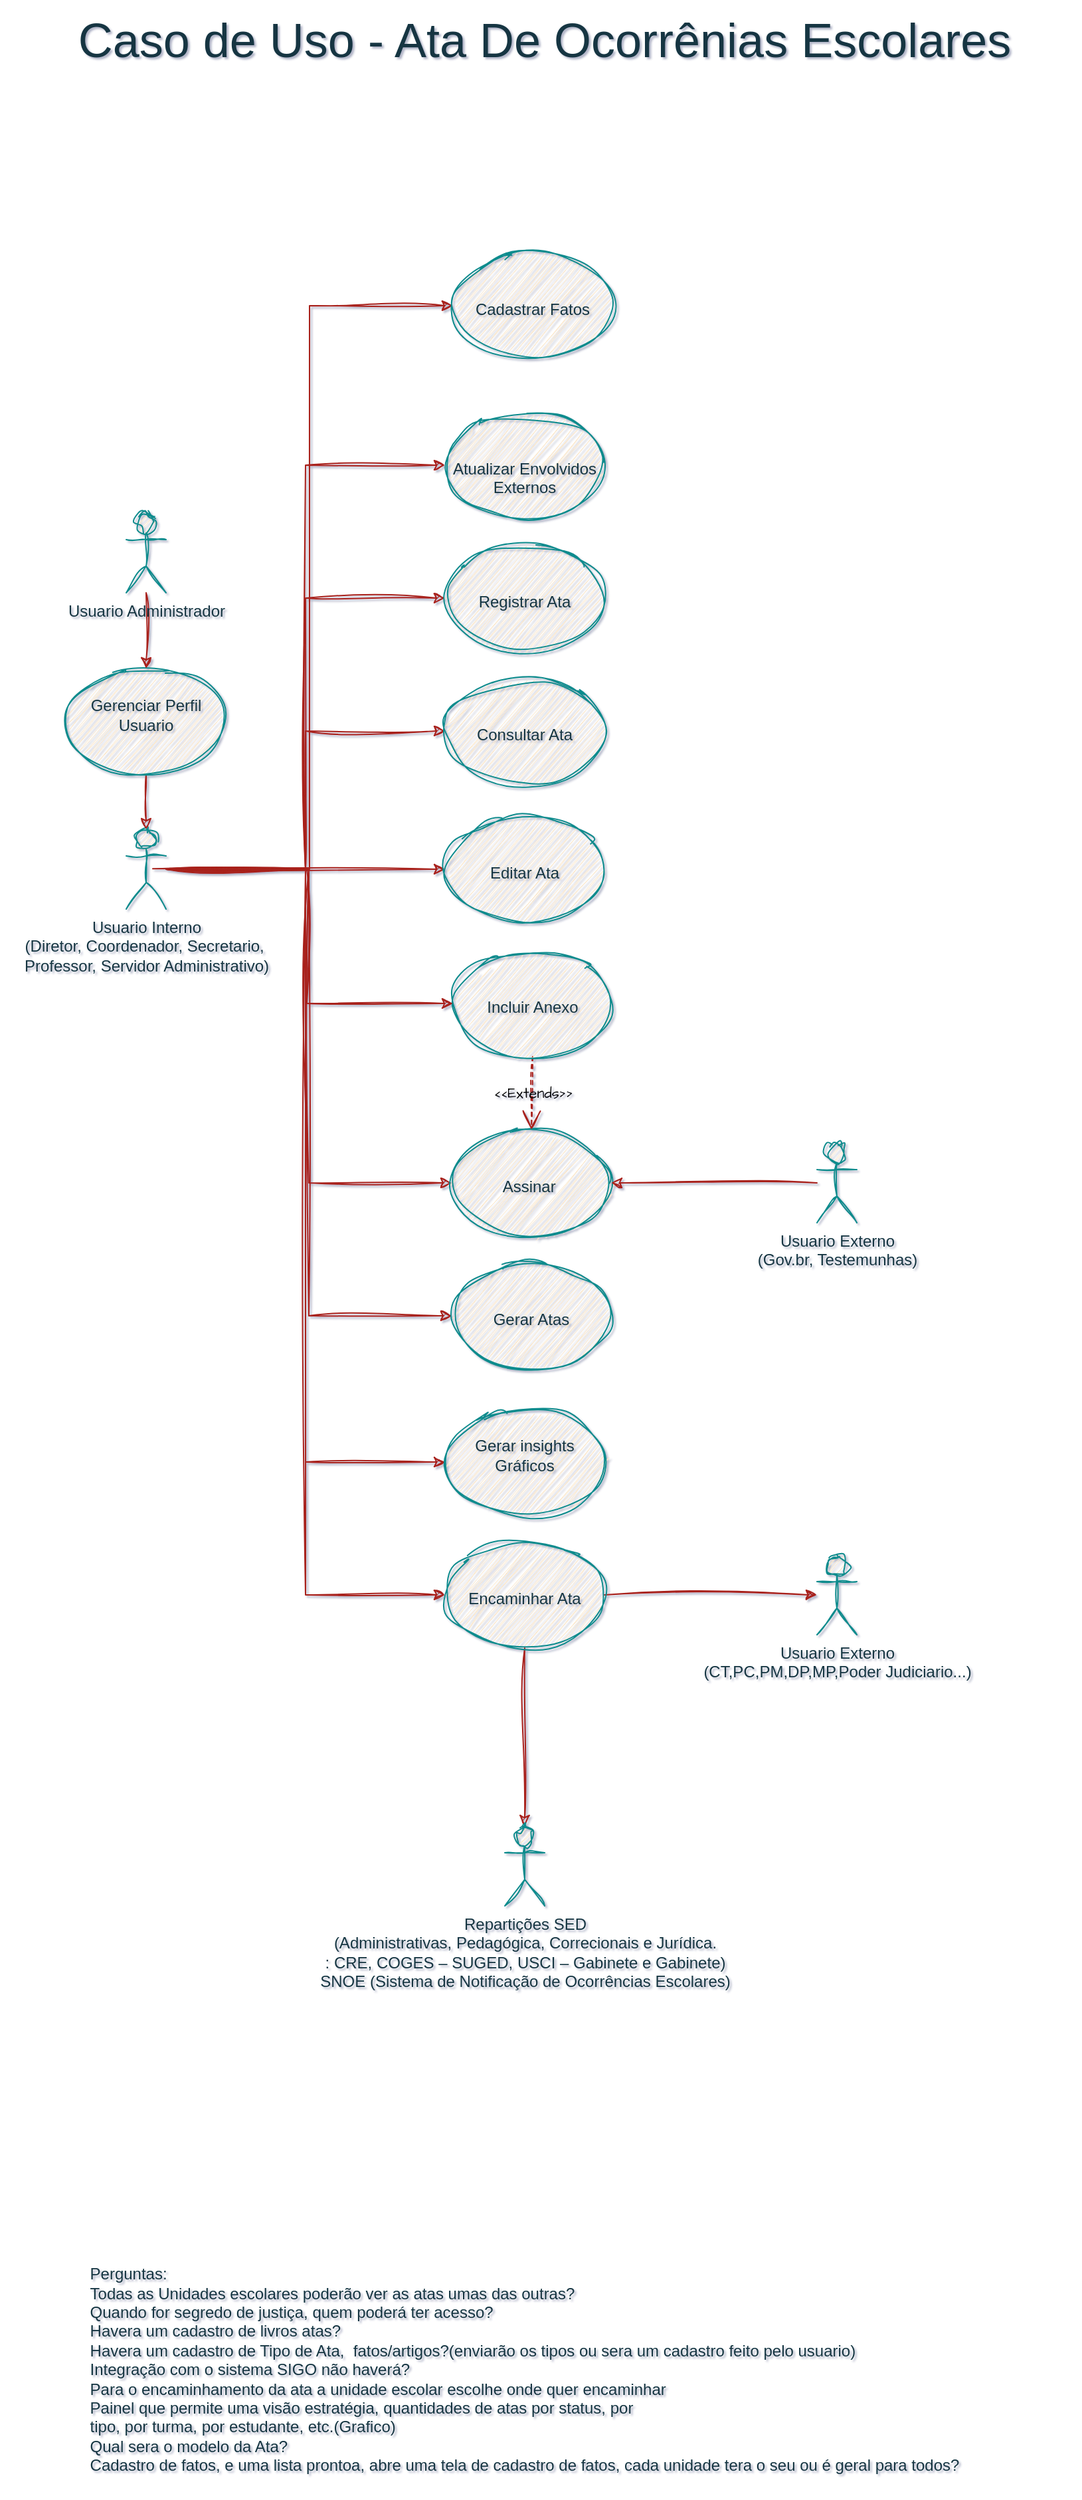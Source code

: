 <mxfile version="24.7.10">
  <diagram name="Página-1" id="uF1H1OIzqP1bftv8VLXI">
    <mxGraphModel dx="1434" dy="767" grid="1" gridSize="10" guides="1" tooltips="1" connect="1" arrows="1" fold="1" page="1" pageScale="1" pageWidth="827" pageHeight="1169" background="none" math="0" shadow="1">
      <root>
        <mxCell id="0" />
        <mxCell id="1" parent="0" />
        <mxCell id="l7rkvU7OESbNSWIjhwmB-23" style="edgeStyle=orthogonalEdgeStyle;rounded=0;orthogonalLoop=1;jettySize=auto;html=1;entryX=0;entryY=0.5;entryDx=0;entryDy=0;fontFamily=Helvetica;fontSize=12;fontColor=default;labelBackgroundColor=none;strokeColor=#A8201A;sketch=1;curveFitting=1;jiggle=2;" parent="1" source="My-0tOdEVOYRBpj_1P8_-1" target="l7rkvU7OESbNSWIjhwmB-17" edge="1">
          <mxGeometry relative="1" as="geometry" />
        </mxCell>
        <mxCell id="l7rkvU7OESbNSWIjhwmB-24" style="edgeStyle=orthogonalEdgeStyle;rounded=0;orthogonalLoop=1;jettySize=auto;html=1;entryX=0;entryY=0.5;entryDx=0;entryDy=0;fontFamily=Helvetica;fontSize=12;fontColor=default;labelBackgroundColor=none;strokeColor=#A8201A;sketch=1;curveFitting=1;jiggle=2;" parent="1" source="My-0tOdEVOYRBpj_1P8_-1" target="l7rkvU7OESbNSWIjhwmB-8" edge="1">
          <mxGeometry relative="1" as="geometry" />
        </mxCell>
        <mxCell id="l7rkvU7OESbNSWIjhwmB-25" style="edgeStyle=orthogonalEdgeStyle;rounded=0;orthogonalLoop=1;jettySize=auto;html=1;fontFamily=Helvetica;fontSize=12;fontColor=default;labelBackgroundColor=none;strokeColor=#A8201A;sketch=1;curveFitting=1;jiggle=2;" parent="1" source="My-0tOdEVOYRBpj_1P8_-1" target="l7rkvU7OESbNSWIjhwmB-14" edge="1">
          <mxGeometry relative="1" as="geometry">
            <Array as="points">
              <mxPoint x="230" y="694" />
              <mxPoint x="230" y="590" />
            </Array>
          </mxGeometry>
        </mxCell>
        <mxCell id="l7rkvU7OESbNSWIjhwmB-26" style="edgeStyle=orthogonalEdgeStyle;rounded=0;orthogonalLoop=1;jettySize=auto;html=1;fontFamily=Helvetica;fontSize=12;fontColor=default;labelBackgroundColor=none;strokeColor=#A8201A;sketch=1;curveFitting=1;jiggle=2;" parent="1" source="My-0tOdEVOYRBpj_1P8_-1" target="l7rkvU7OESbNSWIjhwmB-15" edge="1">
          <mxGeometry relative="1" as="geometry" />
        </mxCell>
        <mxCell id="l7rkvU7OESbNSWIjhwmB-27" style="edgeStyle=orthogonalEdgeStyle;rounded=0;orthogonalLoop=1;jettySize=auto;html=1;entryX=0;entryY=0.5;entryDx=0;entryDy=0;fontFamily=Helvetica;fontSize=12;fontColor=default;labelBackgroundColor=none;strokeColor=#A8201A;sketch=1;curveFitting=1;jiggle=2;" parent="1" source="My-0tOdEVOYRBpj_1P8_-1" target="l7rkvU7OESbNSWIjhwmB-16" edge="1">
          <mxGeometry relative="1" as="geometry" />
        </mxCell>
        <mxCell id="l7rkvU7OESbNSWIjhwmB-28" style="edgeStyle=orthogonalEdgeStyle;rounded=0;orthogonalLoop=1;jettySize=auto;html=1;entryX=0;entryY=0.5;entryDx=0;entryDy=0;fontFamily=Helvetica;fontSize=12;fontColor=default;labelBackgroundColor=none;strokeColor=#A8201A;sketch=1;curveFitting=1;jiggle=2;" parent="1" source="My-0tOdEVOYRBpj_1P8_-1" target="l7rkvU7OESbNSWIjhwmB-19" edge="1">
          <mxGeometry relative="1" as="geometry" />
        </mxCell>
        <mxCell id="l7rkvU7OESbNSWIjhwmB-29" style="edgeStyle=orthogonalEdgeStyle;rounded=0;orthogonalLoop=1;jettySize=auto;html=1;entryX=0;entryY=0.5;entryDx=0;entryDy=0;fontFamily=Helvetica;fontSize=12;fontColor=default;labelBackgroundColor=none;strokeColor=#A8201A;sketch=1;curveFitting=1;jiggle=2;" parent="1" source="My-0tOdEVOYRBpj_1P8_-1" target="l7rkvU7OESbNSWIjhwmB-18" edge="1">
          <mxGeometry relative="1" as="geometry" />
        </mxCell>
        <mxCell id="l7rkvU7OESbNSWIjhwmB-45" style="edgeStyle=orthogonalEdgeStyle;rounded=0;orthogonalLoop=1;jettySize=auto;html=1;entryX=0;entryY=0.5;entryDx=0;entryDy=0;fontFamily=Helvetica;fontSize=12;fontColor=default;labelBackgroundColor=none;strokeColor=#A8201A;sketch=1;curveFitting=1;jiggle=2;" parent="1" source="My-0tOdEVOYRBpj_1P8_-1" target="l7rkvU7OESbNSWIjhwmB-44" edge="1">
          <mxGeometry relative="1" as="geometry" />
        </mxCell>
        <mxCell id="ri8nx6nq4kUOFyCuY-BJ-2" style="edgeStyle=orthogonalEdgeStyle;rounded=0;hachureGap=4;orthogonalLoop=1;jettySize=auto;html=1;entryX=0;entryY=0.5;entryDx=0;entryDy=0;fontFamily=Architects Daughter;fontSource=https%3A%2F%2Ffonts.googleapis.com%2Fcss%3Ffamily%3DArchitects%2BDaughter;labelBackgroundColor=none;strokeColor=#A8201A;fontColor=default;sketch=1;curveFitting=1;jiggle=2;" edge="1" parent="1" source="My-0tOdEVOYRBpj_1P8_-1" target="ri8nx6nq4kUOFyCuY-BJ-1">
          <mxGeometry relative="1" as="geometry" />
        </mxCell>
        <mxCell id="My-0tOdEVOYRBpj_1P8_-1" value="Usuario Interno&lt;br&gt;(Diretor, Coordenador, Secretario,&amp;nbsp;&lt;div&gt;Professor, Servidor Administrativo)&lt;/div&gt;" style="shape=umlActor;verticalLabelPosition=bottom;verticalAlign=top;html=1;outlineConnect=0;labelBackgroundColor=none;fillColor=#FAE5C7;strokeColor=#0F8B8D;fontColor=#143642;sketch=1;curveFitting=1;jiggle=2;" parent="1" vertex="1">
          <mxGeometry x="95" y="664" width="30" height="60" as="geometry" />
        </mxCell>
        <mxCell id="l7rkvU7OESbNSWIjhwmB-8" value="&lt;div&gt;&lt;br&gt;&lt;/div&gt;&lt;div&gt;&lt;br&gt;&lt;/div&gt;Registrar Ata" style="ellipse;whiteSpace=wrap;html=1;strokeColor=#0F8B8D;align=center;verticalAlign=top;fontFamily=Helvetica;fontSize=12;fontColor=#143642;fillColor=#FAE5C7;labelBackgroundColor=none;sketch=1;curveFitting=1;jiggle=2;" parent="1" vertex="1">
          <mxGeometry x="335" y="450" width="120" height="80" as="geometry" />
        </mxCell>
        <mxCell id="l7rkvU7OESbNSWIjhwmB-11" value="Usuario Externo&lt;div&gt;(CT,PC,PM,DP,MP,Poder Judiciario...)&lt;/div&gt;" style="shape=umlActor;verticalLabelPosition=bottom;verticalAlign=top;html=1;outlineConnect=0;labelBackgroundColor=none;fillColor=#FAE5C7;strokeColor=#0F8B8D;fontColor=#143642;sketch=1;curveFitting=1;jiggle=2;" parent="1" vertex="1">
          <mxGeometry x="615" y="1210" width="30" height="60" as="geometry" />
        </mxCell>
        <mxCell id="l7rkvU7OESbNSWIjhwmB-14" value="&lt;div&gt;&lt;br&gt;&lt;/div&gt;&lt;div&gt;&lt;br&gt;&lt;/div&gt;Consultar Ata&lt;div&gt;&lt;/div&gt;" style="ellipse;whiteSpace=wrap;html=1;strokeColor=#0F8B8D;align=center;verticalAlign=top;fontFamily=Helvetica;fontSize=12;fontColor=#143642;fillColor=#FAE5C7;labelBackgroundColor=none;sketch=1;curveFitting=1;jiggle=2;" parent="1" vertex="1">
          <mxGeometry x="335" y="550" width="120" height="80" as="geometry" />
        </mxCell>
        <mxCell id="l7rkvU7OESbNSWIjhwmB-15" value="&lt;div&gt;&lt;br&gt;&lt;/div&gt;&lt;div&gt;&lt;br&gt;&lt;/div&gt;Editar Ata&lt;div&gt;&lt;/div&gt;&lt;div&gt;&lt;/div&gt;" style="ellipse;whiteSpace=wrap;html=1;strokeColor=#0F8B8D;align=center;verticalAlign=top;fontFamily=Helvetica;fontSize=12;fontColor=#143642;fillColor=#FAE5C7;labelBackgroundColor=none;sketch=1;curveFitting=1;jiggle=2;" parent="1" vertex="1">
          <mxGeometry x="335" y="654" width="120" height="80" as="geometry" />
        </mxCell>
        <mxCell id="l7rkvU7OESbNSWIjhwmB-30" style="edgeStyle=orthogonalEdgeStyle;rounded=0;orthogonalLoop=1;jettySize=auto;html=1;fontFamily=Helvetica;fontSize=12;fontColor=default;labelBackgroundColor=none;strokeColor=#A8201A;sketch=1;curveFitting=1;jiggle=2;" parent="1" source="l7rkvU7OESbNSWIjhwmB-16" target="l7rkvU7OESbNSWIjhwmB-11" edge="1">
          <mxGeometry relative="1" as="geometry" />
        </mxCell>
        <mxCell id="l7rkvU7OESbNSWIjhwmB-41" value="" style="edgeStyle=orthogonalEdgeStyle;rounded=0;orthogonalLoop=1;jettySize=auto;html=1;fontFamily=Helvetica;fontSize=12;fontColor=default;labelBackgroundColor=none;strokeColor=#A8201A;sketch=1;curveFitting=1;jiggle=2;" parent="1" source="l7rkvU7OESbNSWIjhwmB-16" target="l7rkvU7OESbNSWIjhwmB-40" edge="1">
          <mxGeometry relative="1" as="geometry" />
        </mxCell>
        <mxCell id="l7rkvU7OESbNSWIjhwmB-16" value="&lt;div&gt;&lt;br&gt;&lt;/div&gt;&lt;div&gt;&lt;span style=&quot;background-color: initial;&quot;&gt;&lt;br&gt;&lt;/span&gt;&lt;/div&gt;&lt;div&gt;&lt;span style=&quot;background-color: initial;&quot;&gt;Encaminhar Ata&lt;/span&gt;&lt;br&gt;&lt;/div&gt;&lt;div&gt;&lt;/div&gt;&lt;div&gt;&lt;/div&gt;&lt;div&gt;&lt;/div&gt;" style="ellipse;whiteSpace=wrap;html=1;strokeColor=#0F8B8D;align=center;verticalAlign=top;fontFamily=Helvetica;fontSize=12;fontColor=#143642;fillColor=#FAE5C7;labelBackgroundColor=none;sketch=1;curveFitting=1;jiggle=2;" parent="1" vertex="1">
          <mxGeometry x="335" y="1200" width="120" height="80" as="geometry" />
        </mxCell>
        <mxCell id="l7rkvU7OESbNSWIjhwmB-17" value="&lt;div&gt;&lt;span style=&quot;background-color: initial;&quot;&gt;&lt;br&gt;&lt;/span&gt;&lt;/div&gt;&lt;div&gt;&lt;span style=&quot;background-color: initial;&quot;&gt;&lt;br&gt;&lt;/span&gt;&lt;/div&gt;&lt;div&gt;&lt;span style=&quot;background-color: initial;&quot;&gt;Atualizar Envolvidos&lt;br&gt;&lt;/span&gt;Externos&lt;/div&gt;&lt;div&gt;&lt;/div&gt;" style="ellipse;whiteSpace=wrap;html=1;strokeColor=#0F8B8D;align=center;verticalAlign=top;fontFamily=Helvetica;fontSize=12;fontColor=#143642;fillColor=#FAE5C7;labelBackgroundColor=none;sketch=1;curveFitting=1;jiggle=2;" parent="1" vertex="1">
          <mxGeometry x="335" y="350" width="120" height="80" as="geometry" />
        </mxCell>
        <mxCell id="l7rkvU7OESbNSWIjhwmB-18" value="&lt;div&gt;&lt;br&gt;&lt;/div&gt;&lt;div&gt;&lt;br&gt;&lt;/div&gt;Gerar Atas&lt;div&gt;&lt;/div&gt;" style="ellipse;whiteSpace=wrap;html=1;strokeColor=#0F8B8D;align=center;verticalAlign=top;fontFamily=Helvetica;fontSize=12;fontColor=#143642;fillColor=#FAE5C7;labelBackgroundColor=none;sketch=1;curveFitting=1;jiggle=2;" parent="1" vertex="1">
          <mxGeometry x="340" y="990" width="120" height="80" as="geometry" />
        </mxCell>
        <mxCell id="l7rkvU7OESbNSWIjhwmB-19" value="&lt;div&gt;&lt;br&gt;&lt;/div&gt;&lt;div&gt;&lt;br&gt;&lt;/div&gt;Assinar&amp;nbsp;&lt;div&gt;&lt;/div&gt;&lt;div&gt;&lt;/div&gt;" style="ellipse;whiteSpace=wrap;html=1;strokeColor=#0F8B8D;align=center;verticalAlign=top;fontFamily=Helvetica;fontSize=12;fontColor=#143642;fillColor=#FAE5C7;labelBackgroundColor=none;sketch=1;curveFitting=1;jiggle=2;" parent="1" vertex="1">
          <mxGeometry x="340" y="890" width="120" height="80" as="geometry" />
        </mxCell>
        <mxCell id="l7rkvU7OESbNSWIjhwmB-32" style="edgeStyle=orthogonalEdgeStyle;rounded=0;orthogonalLoop=1;jettySize=auto;html=1;fontFamily=Helvetica;fontSize=12;fontColor=default;labelBackgroundColor=none;strokeColor=#A8201A;sketch=1;curveFitting=1;jiggle=2;" parent="1" source="l7rkvU7OESbNSWIjhwmB-20" target="My-0tOdEVOYRBpj_1P8_-1" edge="1">
          <mxGeometry relative="1" as="geometry" />
        </mxCell>
        <mxCell id="l7rkvU7OESbNSWIjhwmB-20" value="&lt;div&gt;&lt;br&gt;&lt;/div&gt;&lt;div&gt;&lt;span style=&quot;background-color: initial;&quot;&gt;Gerenciar Perfil Usuario&lt;/span&gt;&lt;br&gt;&lt;/div&gt;&lt;div&gt;&lt;/div&gt;&lt;div&gt;&lt;/div&gt;&lt;div&gt;&lt;/div&gt;" style="ellipse;whiteSpace=wrap;html=1;strokeColor=#0F8B8D;align=center;verticalAlign=top;fontFamily=Helvetica;fontSize=12;fontColor=#143642;fillColor=#FAE5C7;labelBackgroundColor=none;sketch=1;curveFitting=1;jiggle=2;" parent="1" vertex="1">
          <mxGeometry x="50" y="543" width="120" height="80" as="geometry" />
        </mxCell>
        <mxCell id="l7rkvU7OESbNSWIjhwmB-31" style="edgeStyle=orthogonalEdgeStyle;rounded=0;orthogonalLoop=1;jettySize=auto;html=1;fontFamily=Helvetica;fontSize=12;fontColor=default;labelBackgroundColor=none;strokeColor=#A8201A;sketch=1;curveFitting=1;jiggle=2;" parent="1" source="l7rkvU7OESbNSWIjhwmB-21" target="l7rkvU7OESbNSWIjhwmB-20" edge="1">
          <mxGeometry relative="1" as="geometry" />
        </mxCell>
        <mxCell id="l7rkvU7OESbNSWIjhwmB-21" value="Usuario Administrador" style="shape=umlActor;verticalLabelPosition=bottom;verticalAlign=top;html=1;outlineConnect=0;labelBackgroundColor=none;fillColor=#FAE5C7;strokeColor=#0F8B8D;fontColor=#143642;sketch=1;curveFitting=1;jiggle=2;" parent="1" vertex="1">
          <mxGeometry x="95" y="426" width="30" height="60" as="geometry" />
        </mxCell>
        <mxCell id="l7rkvU7OESbNSWIjhwmB-35" value="&lt;font style=&quot;font-size: 36px;&quot;&gt;Caso de Uso - Ata De Ocorrênias Escolares&lt;/font&gt;" style="text;html=1;align=center;verticalAlign=middle;whiteSpace=wrap;rounded=0;fontFamily=Helvetica;fontSize=12;fontColor=#143642;labelBackgroundColor=none;sketch=1;curveFitting=1;jiggle=2;" parent="1" vertex="1">
          <mxGeometry x="10" y="40" width="800" height="60" as="geometry" />
        </mxCell>
        <mxCell id="l7rkvU7OESbNSWIjhwmB-38" style="edgeStyle=orthogonalEdgeStyle;rounded=0;orthogonalLoop=1;jettySize=auto;html=1;fontFamily=Helvetica;fontSize=12;fontColor=default;labelBackgroundColor=none;strokeColor=#A8201A;sketch=1;curveFitting=1;jiggle=2;" parent="1" source="l7rkvU7OESbNSWIjhwmB-37" target="l7rkvU7OESbNSWIjhwmB-19" edge="1">
          <mxGeometry relative="1" as="geometry" />
        </mxCell>
        <mxCell id="l7rkvU7OESbNSWIjhwmB-37" value="Usuario Externo&lt;div&gt;(Gov.br, Testemunhas)&lt;/div&gt;" style="shape=umlActor;verticalLabelPosition=bottom;verticalAlign=top;html=1;outlineConnect=0;labelBackgroundColor=none;fillColor=#FAE5C7;strokeColor=#0F8B8D;fontColor=#143642;sketch=1;curveFitting=1;jiggle=2;" parent="1" vertex="1">
          <mxGeometry x="615" y="900" width="30" height="60" as="geometry" />
        </mxCell>
        <mxCell id="l7rkvU7OESbNSWIjhwmB-39" value="&lt;div style=&quot;text-align: left;&quot;&gt;&lt;span style=&quot;background-color: initial;&quot;&gt;Perguntas:&lt;/span&gt;&lt;/div&gt;&lt;div style=&quot;text-align: left;&quot;&gt;&lt;span style=&quot;background-color: initial;&quot;&gt;Todas as Unidades escolares poderão ver as atas umas das outras?&lt;/span&gt;&lt;/div&gt;&lt;div style=&quot;text-align: left;&quot;&gt;&lt;span style=&quot;background-color: initial;&quot;&gt;Quando for segredo de justiça, quem poderá ter acesso?&lt;/span&gt;&lt;/div&gt;&lt;div style=&quot;text-align: left;&quot;&gt;Havera um cadastro de livros atas?&lt;/div&gt;&lt;div style=&quot;text-align: left;&quot;&gt;Havera um cadastro de Tipo de Ata,&amp;nbsp; fatos/artigos?(enviarão os tipos ou sera um cadastro feito pelo usuario)&lt;/div&gt;&lt;div style=&quot;text-align: left;&quot;&gt;Integração com o sistema&amp;nbsp;&lt;span style=&quot;text-wrap: nowrap; background-color: initial; text-align: center;&quot;&gt;SIGO não haverá?&lt;/span&gt;&lt;/div&gt;&lt;div style=&quot;text-align: left;&quot;&gt;&lt;span style=&quot;background-color: initial;&quot;&gt;Para o encaminhamento da ata a unidade escolar escolhe onde quer encaminhar&amp;nbsp;&amp;nbsp;&lt;/span&gt;&lt;/div&gt;&lt;div style=&quot;text-align: left;&quot;&gt;Painel que permite uma visão estratégia, quantidades de atas por status, por&lt;br&gt;tipo, por turma, por estudante, etc.(Grafico)&amp;nbsp;&lt;span style=&quot;background-color: initial;&quot;&gt;&lt;br&gt;&lt;/span&gt;&lt;/div&gt;&lt;div style=&quot;text-align: left;&quot;&gt;Qual sera o modelo da Ata?&lt;/div&gt;&lt;div style=&quot;text-align: left;&quot;&gt;Cadastro de fatos, e uma lista prontoa, abre uma tela de cadastro de fatos, cada unidade tera o seu ou é geral para todos?&lt;/div&gt;&lt;div&gt;&lt;br&gt;&lt;/div&gt;" style="text;html=1;align=center;verticalAlign=middle;whiteSpace=wrap;rounded=0;fontFamily=Helvetica;fontSize=12;fontColor=#143642;labelBackgroundColor=none;sketch=1;curveFitting=1;jiggle=2;" parent="1" vertex="1">
          <mxGeometry y="1770" width="790" height="120" as="geometry" />
        </mxCell>
        <mxCell id="l7rkvU7OESbNSWIjhwmB-40" value="&lt;div&gt;Repartições SED&lt;br&gt;&lt;div&gt;(Administrativas, Pedagógica, Correcionais e Jurídica.&lt;br&gt;: CRE, COGES – SUGED, USCI – Gabinete e Gabinete)&lt;br&gt;&lt;/div&gt;&lt;/div&gt;&lt;div&gt;SNOE (Sistema de Notificação de Ocorrências Escolares)&lt;br&gt;&lt;/div&gt;&lt;div&gt;&lt;br&gt;&lt;/div&gt;" style="shape=umlActor;verticalLabelPosition=bottom;verticalAlign=top;html=1;outlineConnect=0;labelBackgroundColor=none;fillColor=#FAE5C7;strokeColor=#0F8B8D;fontColor=#143642;sketch=1;curveFitting=1;jiggle=2;" parent="1" vertex="1">
          <mxGeometry x="380" y="1414" width="30" height="60" as="geometry" />
        </mxCell>
        <mxCell id="l7rkvU7OESbNSWIjhwmB-44" value="&lt;div&gt;&lt;br&gt;&lt;/div&gt;&lt;div&gt;&lt;span style=&quot;background-color: initial;&quot;&gt;Gerar insights&lt;/span&gt;&lt;br&gt;&lt;/div&gt;Gráficos&lt;div&gt;&lt;/div&gt;&lt;div&gt;&lt;/div&gt;" style="ellipse;whiteSpace=wrap;html=1;strokeColor=#0F8B8D;align=center;verticalAlign=top;fontFamily=Helvetica;fontSize=12;fontColor=#143642;fillColor=#FAE5C7;labelBackgroundColor=none;sketch=1;curveFitting=1;jiggle=2;" parent="1" vertex="1">
          <mxGeometry x="335" y="1100" width="120" height="80" as="geometry" />
        </mxCell>
        <mxCell id="yB7Arz60y3AJPYyza0kr-5" value="&amp;lt;&amp;lt;Extends&amp;gt;&amp;gt;" style="endArrow=open;endSize=12;dashed=1;html=1;rounded=0;hachureGap=4;fontFamily=Architects Daughter;fontSource=https%3A%2F%2Ffonts.googleapis.com%2Fcss%3Ffamily%3DArchitects%2BDaughter;entryX=0.5;entryY=0;entryDx=0;entryDy=0;labelBackgroundColor=none;strokeColor=#A8201A;fontColor=default;exitX=0.5;exitY=1;exitDx=0;exitDy=0;sketch=1;curveFitting=1;jiggle=2;" parent="1" source="yB7Arz60y3AJPYyza0kr-3" target="l7rkvU7OESbNSWIjhwmB-19" edge="1">
          <mxGeometry width="160" relative="1" as="geometry">
            <mxPoint x="585" y="850" as="sourcePoint" />
            <mxPoint x="565" y="740" as="targetPoint" />
          </mxGeometry>
        </mxCell>
        <mxCell id="yB7Arz60y3AJPYyza0kr-3" value="&lt;div&gt;&lt;br&gt;&lt;/div&gt;&lt;div&gt;&lt;br&gt;&lt;/div&gt;Incluir Anexo&lt;div&gt;&lt;/div&gt;&lt;div&gt;&lt;/div&gt;&lt;div&gt;&lt;/div&gt;" style="ellipse;whiteSpace=wrap;html=1;strokeColor=#0F8B8D;align=center;verticalAlign=top;fontFamily=Helvetica;fontSize=12;fontColor=#143642;fillColor=#FAE5C7;labelBackgroundColor=none;sketch=1;curveFitting=1;jiggle=2;" parent="1" vertex="1">
          <mxGeometry x="341" y="755" width="120" height="80" as="geometry" />
        </mxCell>
        <mxCell id="yB7Arz60y3AJPYyza0kr-14" style="edgeStyle=orthogonalEdgeStyle;rounded=0;orthogonalLoop=1;jettySize=auto;html=1;fontFamily=Helvetica;fontSize=12;fontColor=default;labelBackgroundColor=none;strokeColor=#A8201A;entryX=0;entryY=0.5;entryDx=0;entryDy=0;sketch=1;curveFitting=1;jiggle=2;" parent="1" target="yB7Arz60y3AJPYyza0kr-3" edge="1">
          <mxGeometry relative="1" as="geometry">
            <mxPoint x="115" y="693.66" as="sourcePoint" />
            <mxPoint x="323" y="795" as="targetPoint" />
            <Array as="points">
              <mxPoint x="231" y="694" />
              <mxPoint x="231" y="795" />
            </Array>
          </mxGeometry>
        </mxCell>
        <mxCell id="ri8nx6nq4kUOFyCuY-BJ-1" value="&lt;div&gt;&lt;br&gt;&lt;/div&gt;&lt;div&gt;&lt;br&gt;&lt;/div&gt;&lt;div&gt;Cadastrar Fatos&lt;/div&gt;&lt;div&gt;&lt;/div&gt;" style="ellipse;whiteSpace=wrap;html=1;strokeColor=#0F8B8D;align=center;verticalAlign=top;fontFamily=Helvetica;fontSize=12;fontColor=#143642;fillColor=#FAE5C7;labelBackgroundColor=none;sketch=1;curveFitting=1;jiggle=2;" vertex="1" parent="1">
          <mxGeometry x="341" y="230" width="120" height="80" as="geometry" />
        </mxCell>
      </root>
    </mxGraphModel>
  </diagram>
</mxfile>
